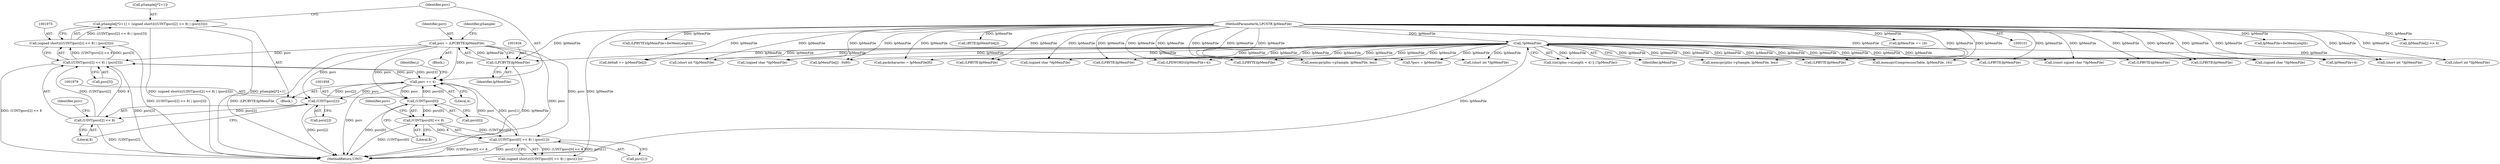 digraph "0_gstreamer_bc2cdd57d549ab3ba59782e9b395d0cd683fd3ac@pointer" {
"1001966" [label="(Call,pSample[j*2+1] = (signed short)(((UINT)psrc[2] << 8) | (psrc[3])))"];
"1001974" [label="(Call,(signed short)(((UINT)psrc[2] << 8) | (psrc[3])))"];
"1001976" [label="(Call,((UINT)psrc[2] << 8) | (psrc[3]))"];
"1001977" [label="(Call,(UINT)psrc[2] << 8)"];
"1001978" [label="(Call,(UINT)psrc[2])"];
"1001987" [label="(Call,psrc += 4)"];
"1001955" [label="(Call,((UINT)psrc[0] << 8) | (psrc[1]))"];
"1001956" [label="(Call,(UINT)psrc[0] << 8)"];
"1001957" [label="(Call,(UINT)psrc[0])"];
"1001923" [label="(Call,psrc = (LPCBYTE)lpMemFile)"];
"1001925" [label="(Call,(LPCBYTE)lpMemFile)"];
"1000131" [label="(Call,!lpMemFile)"];
"1000104" [label="(MethodParameterIn,LPCSTR lpMemFile)"];
"1001978" [label="(Call,(UINT)psrc[2])"];
"1001985" [label="(Identifier,psrc)"];
"1001957" [label="(Call,(UINT)psrc[0])"];
"1001017" [label="(Call,(LPBYTE)lpMemFile)"];
"1001989" [label="(Literal,4)"];
"1001953" [label="(Call,(signed short)(((UINT)psrc[0] << 8) | (psrc[1])))"];
"1000539" [label="(Call,(signed char *)lpMemFile)"];
"1001201" [label="(Call,lpMemFile+4)"];
"1001510" [label="(Call,lpMemFile+dwMemLength)"];
"1000846" [label="(Call,(short int *)lpMemFile)"];
"1000104" [label="(MethodParameterIn,LPCSTR lpMemFile)"];
"1001977" [label="(Call,(UINT)psrc[2] << 8)"];
"1001108" [label="(Call,(short int *)lpMemFile)"];
"1001924" [label="(Identifier,psrc)"];
"1000357" [label="(Call,lpMemFile[j] >> 4)"];
"1001337" [label="(Call,(LPBYTE)lpMemFile)"];
"1001178" [label="(Call,*psrc = lpMemFile)"];
"1001959" [label="(Call,psrc[0])"];
"1001925" [label="(Call,(LPCBYTE)lpMemFile)"];
"1001508" [label="(Call,(LPBYTE)(lpMemFile+dwMemLength))"];
"1000468" [label="(Call,memcpy(pIns->pSample, lpMemFile, len))"];
"1000316" [label="(Call,memcpy(CompressionTable, lpMemFile, 16))"];
"1000123" [label="(Call,((int)pIns->nLength < 4) || (!lpMemFile))"];
"1001740" [label="(Call,(LPBYTE)lpMemFile)"];
"1002047" [label="(MethodReturn,UINT)"];
"1001974" [label="(Call,(signed short)(((UINT)psrc[2] << 8) | (psrc[3])))"];
"1001987" [label="(Call,psrc += 4)"];
"1001956" [label="(Call,(UINT)psrc[0] << 8)"];
"1001923" [label="(Call,psrc = (LPCBYTE)lpMemFile)"];
"1000267" [label="(Call,(const signed char *)lpMemFile)"];
"1000974" [label="(Call,(LPBYTE)lpMemFile)"];
"1000347" [label="(Call,(BYTE)lpMemFile[j])"];
"1001274" [label="(Call,delta8 += lpMemFile[j])"];
"1001984" [label="(Call,psrc[3])"];
"1001983" [label="(Literal,8)"];
"1001963" [label="(Call,psrc[1])"];
"1000422" [label="(Call,(short int *)lpMemFile)"];
"1000731" [label="(Call,(signed char *)lpMemFile)"];
"1001927" [label="(Identifier,lpMemFile)"];
"1001945" [label="(Identifier,j)"];
"1001930" [label="(Identifier,pSample)"];
"1000240" [label="(Call,lpMemFile[j] - 0x80)"];
"1001182" [label="(Call,packcharacter = lpMemFile[8])"];
"1001567" [label="(Call,(LPBYTE)lpMemFile)"];
"1001980" [label="(Call,psrc[2])"];
"1000645" [label="(Call,(signed char *)lpMemFile)"];
"1001976" [label="(Call,((UINT)psrc[2] << 8) | (psrc[3]))"];
"1001988" [label="(Identifier,psrc)"];
"1001946" [label="(Block,)"];
"1001905" [label="(Block,)"];
"1001962" [label="(Literal,8)"];
"1001502" [label="(Call,(LPBYTE)lpMemFile)"];
"1001966" [label="(Call,pSample[j*2+1] = (signed short)(((UINT)psrc[2] << 8) | (psrc[3])))"];
"1001199" [label="(Call,(LPDWORD)(lpMemFile+4))"];
"1000132" [label="(Identifier,lpMemFile)"];
"1002011" [label="(Call,memcpy(pIns->pSample, lpMemFile, len))"];
"1000320" [label="(Call,lpMemFile += 16)"];
"1001964" [label="(Identifier,psrc)"];
"1000594" [label="(Call,(short int *)lpMemFile)"];
"1001967" [label="(Call,pSample[j*2+1])"];
"1000959" [label="(Call,(LPBYTE)lpMemFile)"];
"1001955" [label="(Call,((UINT)psrc[0] << 8) | (psrc[1]))"];
"1000131" [label="(Call,!lpMemFile)"];
"1001966" -> "1001946"  [label="AST: "];
"1001966" -> "1001974"  [label="CFG: "];
"1001967" -> "1001966"  [label="AST: "];
"1001974" -> "1001966"  [label="AST: "];
"1001988" -> "1001966"  [label="CFG: "];
"1001966" -> "1002047"  [label="DDG: (signed short)(((UINT)psrc[2] << 8) | (psrc[3]))"];
"1001966" -> "1002047"  [label="DDG: pSample[j*2+1]"];
"1001974" -> "1001966"  [label="DDG: ((UINT)psrc[2] << 8) | (psrc[3])"];
"1001974" -> "1001976"  [label="CFG: "];
"1001975" -> "1001974"  [label="AST: "];
"1001976" -> "1001974"  [label="AST: "];
"1001974" -> "1002047"  [label="DDG: ((UINT)psrc[2] << 8) | (psrc[3])"];
"1001976" -> "1001974"  [label="DDG: (UINT)psrc[2] << 8"];
"1001976" -> "1001974"  [label="DDG: psrc[3]"];
"1001976" -> "1001984"  [label="CFG: "];
"1001977" -> "1001976"  [label="AST: "];
"1001984" -> "1001976"  [label="AST: "];
"1001976" -> "1002047"  [label="DDG: (UINT)psrc[2] << 8"];
"1001976" -> "1002047"  [label="DDG: psrc[3]"];
"1001977" -> "1001976"  [label="DDG: (UINT)psrc[2]"];
"1001977" -> "1001976"  [label="DDG: 8"];
"1001987" -> "1001976"  [label="DDG: psrc"];
"1001923" -> "1001976"  [label="DDG: psrc"];
"1001976" -> "1001987"  [label="DDG: psrc[3]"];
"1001977" -> "1001983"  [label="CFG: "];
"1001978" -> "1001977"  [label="AST: "];
"1001983" -> "1001977"  [label="AST: "];
"1001985" -> "1001977"  [label="CFG: "];
"1001977" -> "1002047"  [label="DDG: (UINT)psrc[2]"];
"1001978" -> "1001977"  [label="DDG: psrc[2]"];
"1001978" -> "1001980"  [label="CFG: "];
"1001979" -> "1001978"  [label="AST: "];
"1001980" -> "1001978"  [label="AST: "];
"1001983" -> "1001978"  [label="CFG: "];
"1001978" -> "1002047"  [label="DDG: psrc[2]"];
"1001987" -> "1001978"  [label="DDG: psrc"];
"1001923" -> "1001978"  [label="DDG: psrc"];
"1001978" -> "1001987"  [label="DDG: psrc[2]"];
"1001987" -> "1001946"  [label="AST: "];
"1001987" -> "1001989"  [label="CFG: "];
"1001988" -> "1001987"  [label="AST: "];
"1001989" -> "1001987"  [label="AST: "];
"1001945" -> "1001987"  [label="CFG: "];
"1001987" -> "1002047"  [label="DDG: psrc"];
"1001987" -> "1001957"  [label="DDG: psrc"];
"1001987" -> "1001955"  [label="DDG: psrc"];
"1001955" -> "1001987"  [label="DDG: psrc[1]"];
"1001923" -> "1001987"  [label="DDG: psrc"];
"1001957" -> "1001987"  [label="DDG: psrc[0]"];
"1001955" -> "1001953"  [label="AST: "];
"1001955" -> "1001963"  [label="CFG: "];
"1001956" -> "1001955"  [label="AST: "];
"1001963" -> "1001955"  [label="AST: "];
"1001953" -> "1001955"  [label="CFG: "];
"1001955" -> "1002047"  [label="DDG: psrc[1]"];
"1001955" -> "1002047"  [label="DDG: (UINT)psrc[0] << 8"];
"1001955" -> "1001953"  [label="DDG: (UINT)psrc[0] << 8"];
"1001955" -> "1001953"  [label="DDG: psrc[1]"];
"1001956" -> "1001955"  [label="DDG: (UINT)psrc[0]"];
"1001956" -> "1001955"  [label="DDG: 8"];
"1001923" -> "1001955"  [label="DDG: psrc"];
"1001956" -> "1001962"  [label="CFG: "];
"1001957" -> "1001956"  [label="AST: "];
"1001962" -> "1001956"  [label="AST: "];
"1001964" -> "1001956"  [label="CFG: "];
"1001956" -> "1002047"  [label="DDG: (UINT)psrc[0]"];
"1001957" -> "1001956"  [label="DDG: psrc[0]"];
"1001957" -> "1001959"  [label="CFG: "];
"1001958" -> "1001957"  [label="AST: "];
"1001959" -> "1001957"  [label="AST: "];
"1001962" -> "1001957"  [label="CFG: "];
"1001957" -> "1002047"  [label="DDG: psrc[0]"];
"1001923" -> "1001957"  [label="DDG: psrc"];
"1001923" -> "1001905"  [label="AST: "];
"1001923" -> "1001925"  [label="CFG: "];
"1001924" -> "1001923"  [label="AST: "];
"1001925" -> "1001923"  [label="AST: "];
"1001930" -> "1001923"  [label="CFG: "];
"1001923" -> "1002047"  [label="DDG: psrc"];
"1001923" -> "1002047"  [label="DDG: (LPCBYTE)lpMemFile"];
"1001925" -> "1001923"  [label="DDG: lpMemFile"];
"1001925" -> "1001927"  [label="CFG: "];
"1001926" -> "1001925"  [label="AST: "];
"1001927" -> "1001925"  [label="AST: "];
"1001925" -> "1002047"  [label="DDG: lpMemFile"];
"1000131" -> "1001925"  [label="DDG: lpMemFile"];
"1000104" -> "1001925"  [label="DDG: lpMemFile"];
"1000131" -> "1000123"  [label="AST: "];
"1000131" -> "1000132"  [label="CFG: "];
"1000132" -> "1000131"  [label="AST: "];
"1000123" -> "1000131"  [label="CFG: "];
"1000131" -> "1002047"  [label="DDG: lpMemFile"];
"1000131" -> "1000123"  [label="DDG: lpMemFile"];
"1000104" -> "1000131"  [label="DDG: lpMemFile"];
"1000131" -> "1000240"  [label="DDG: lpMemFile"];
"1000131" -> "1000267"  [label="DDG: lpMemFile"];
"1000131" -> "1000316"  [label="DDG: lpMemFile"];
"1000131" -> "1000422"  [label="DDG: lpMemFile"];
"1000131" -> "1000468"  [label="DDG: lpMemFile"];
"1000131" -> "1000539"  [label="DDG: lpMemFile"];
"1000131" -> "1000594"  [label="DDG: lpMemFile"];
"1000131" -> "1000645"  [label="DDG: lpMemFile"];
"1000131" -> "1000731"  [label="DDG: lpMemFile"];
"1000131" -> "1000846"  [label="DDG: lpMemFile"];
"1000131" -> "1000959"  [label="DDG: lpMemFile"];
"1000131" -> "1000974"  [label="DDG: lpMemFile"];
"1000131" -> "1001017"  [label="DDG: lpMemFile"];
"1000131" -> "1001108"  [label="DDG: lpMemFile"];
"1000131" -> "1001178"  [label="DDG: lpMemFile"];
"1000131" -> "1001182"  [label="DDG: lpMemFile"];
"1000131" -> "1001199"  [label="DDG: lpMemFile"];
"1000131" -> "1001201"  [label="DDG: lpMemFile"];
"1000131" -> "1001274"  [label="DDG: lpMemFile"];
"1000131" -> "1001337"  [label="DDG: lpMemFile"];
"1000131" -> "1001502"  [label="DDG: lpMemFile"];
"1000131" -> "1001567"  [label="DDG: lpMemFile"];
"1000131" -> "1001740"  [label="DDG: lpMemFile"];
"1000131" -> "1002011"  [label="DDG: lpMemFile"];
"1000104" -> "1000101"  [label="AST: "];
"1000104" -> "1002047"  [label="DDG: lpMemFile"];
"1000104" -> "1000240"  [label="DDG: lpMemFile"];
"1000104" -> "1000267"  [label="DDG: lpMemFile"];
"1000104" -> "1000316"  [label="DDG: lpMemFile"];
"1000104" -> "1000320"  [label="DDG: lpMemFile"];
"1000104" -> "1000347"  [label="DDG: lpMemFile"];
"1000104" -> "1000357"  [label="DDG: lpMemFile"];
"1000104" -> "1000422"  [label="DDG: lpMemFile"];
"1000104" -> "1000468"  [label="DDG: lpMemFile"];
"1000104" -> "1000539"  [label="DDG: lpMemFile"];
"1000104" -> "1000594"  [label="DDG: lpMemFile"];
"1000104" -> "1000645"  [label="DDG: lpMemFile"];
"1000104" -> "1000731"  [label="DDG: lpMemFile"];
"1000104" -> "1000846"  [label="DDG: lpMemFile"];
"1000104" -> "1000959"  [label="DDG: lpMemFile"];
"1000104" -> "1000974"  [label="DDG: lpMemFile"];
"1000104" -> "1001017"  [label="DDG: lpMemFile"];
"1000104" -> "1001108"  [label="DDG: lpMemFile"];
"1000104" -> "1001178"  [label="DDG: lpMemFile"];
"1000104" -> "1001182"  [label="DDG: lpMemFile"];
"1000104" -> "1001199"  [label="DDG: lpMemFile"];
"1000104" -> "1001201"  [label="DDG: lpMemFile"];
"1000104" -> "1001274"  [label="DDG: lpMemFile"];
"1000104" -> "1001337"  [label="DDG: lpMemFile"];
"1000104" -> "1001502"  [label="DDG: lpMemFile"];
"1000104" -> "1001508"  [label="DDG: lpMemFile"];
"1000104" -> "1001510"  [label="DDG: lpMemFile"];
"1000104" -> "1001567"  [label="DDG: lpMemFile"];
"1000104" -> "1001740"  [label="DDG: lpMemFile"];
"1000104" -> "1002011"  [label="DDG: lpMemFile"];
}
